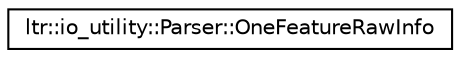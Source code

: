 digraph G
{
  edge [fontname="Helvetica",fontsize="10",labelfontname="Helvetica",labelfontsize="10"];
  node [fontname="Helvetica",fontsize="10",shape=record];
  rankdir="LR";
  Node1 [label="ltr::io_utility::Parser::OneFeatureRawInfo",height=0.2,width=0.4,color="black", fillcolor="white", style="filled",URL="$structltr_1_1io__utility_1_1_parser_1_1_one_feature_raw_info.html"];
}
